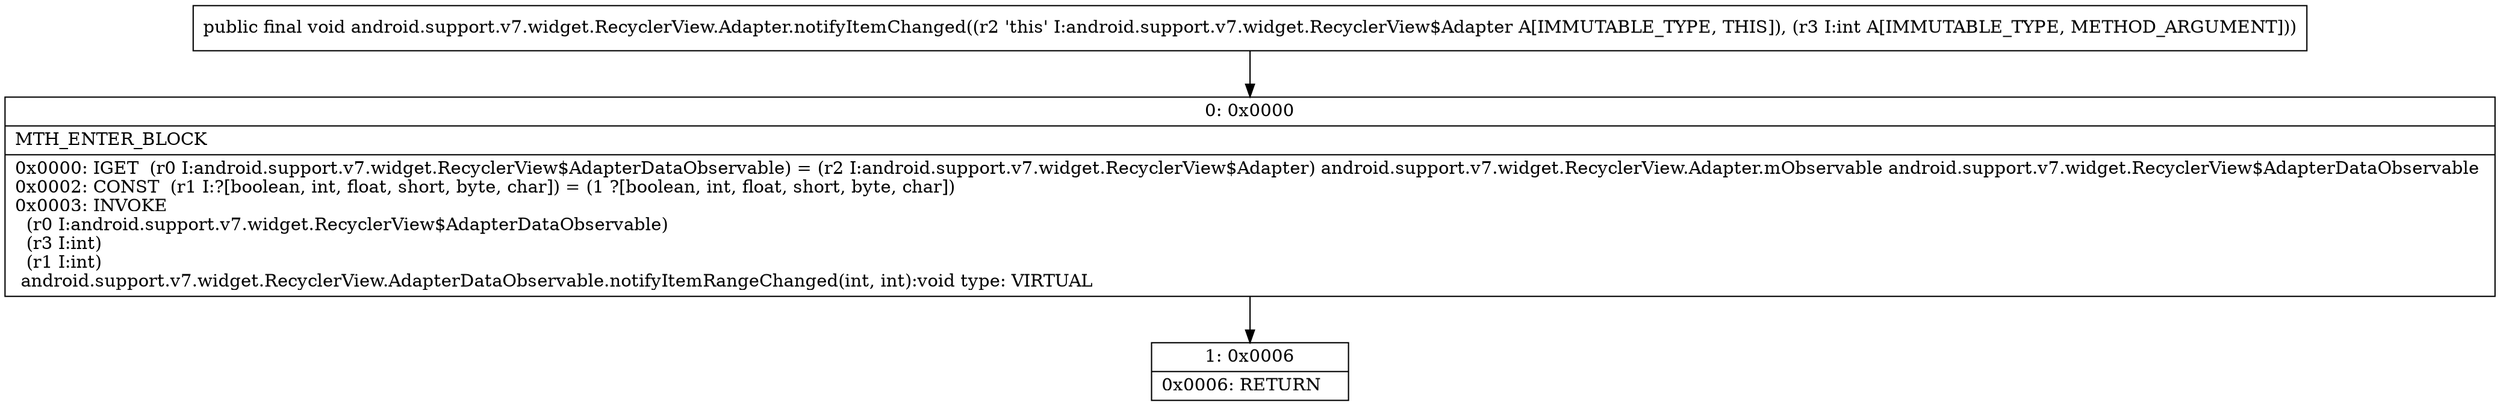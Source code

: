 digraph "CFG forandroid.support.v7.widget.RecyclerView.Adapter.notifyItemChanged(I)V" {
Node_0 [shape=record,label="{0\:\ 0x0000|MTH_ENTER_BLOCK\l|0x0000: IGET  (r0 I:android.support.v7.widget.RecyclerView$AdapterDataObservable) = (r2 I:android.support.v7.widget.RecyclerView$Adapter) android.support.v7.widget.RecyclerView.Adapter.mObservable android.support.v7.widget.RecyclerView$AdapterDataObservable \l0x0002: CONST  (r1 I:?[boolean, int, float, short, byte, char]) = (1 ?[boolean, int, float, short, byte, char]) \l0x0003: INVOKE  \l  (r0 I:android.support.v7.widget.RecyclerView$AdapterDataObservable)\l  (r3 I:int)\l  (r1 I:int)\l android.support.v7.widget.RecyclerView.AdapterDataObservable.notifyItemRangeChanged(int, int):void type: VIRTUAL \l}"];
Node_1 [shape=record,label="{1\:\ 0x0006|0x0006: RETURN   \l}"];
MethodNode[shape=record,label="{public final void android.support.v7.widget.RecyclerView.Adapter.notifyItemChanged((r2 'this' I:android.support.v7.widget.RecyclerView$Adapter A[IMMUTABLE_TYPE, THIS]), (r3 I:int A[IMMUTABLE_TYPE, METHOD_ARGUMENT])) }"];
MethodNode -> Node_0;
Node_0 -> Node_1;
}

